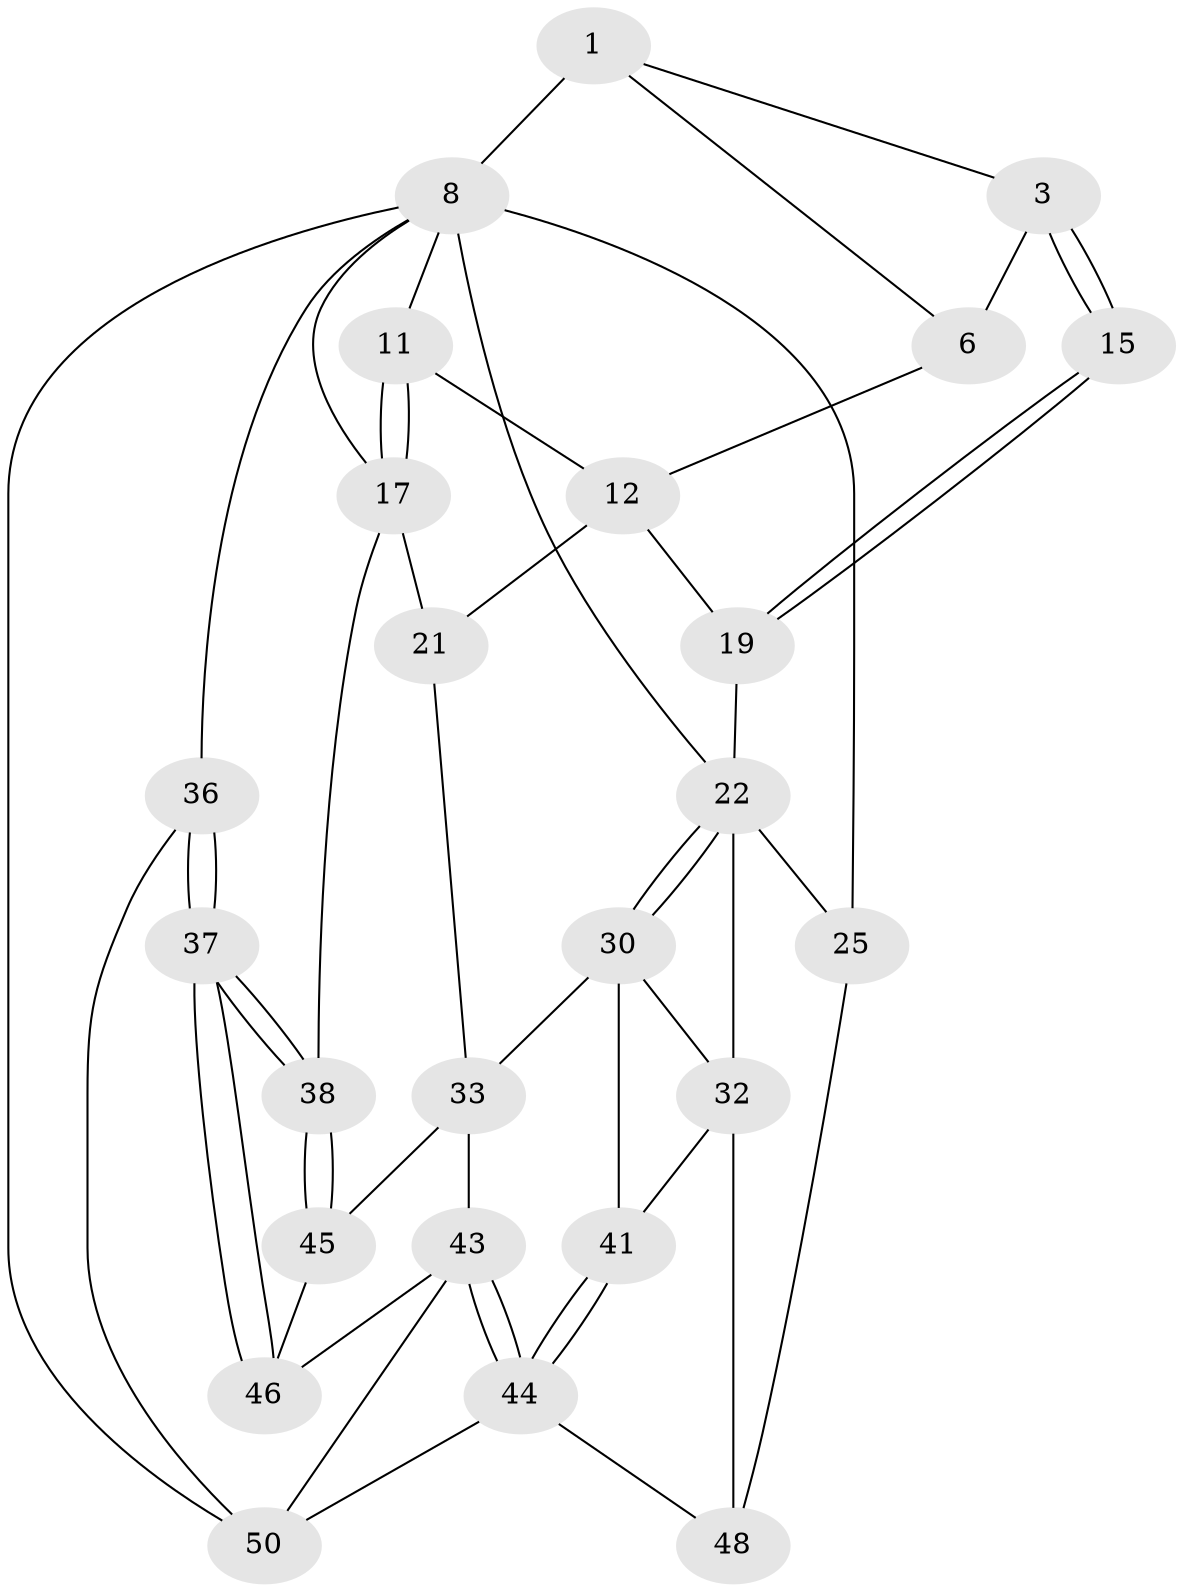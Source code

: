 // original degree distribution, {3: 0.0392156862745098, 5: 0.39215686274509803, 4: 0.3137254901960784, 6: 0.2549019607843137}
// Generated by graph-tools (version 1.1) at 2025/17/03/09/25 04:17:10]
// undirected, 25 vertices, 54 edges
graph export_dot {
graph [start="1"]
  node [color=gray90,style=filled];
  1 [pos="+0.583112128785324+0",super="+5+2"];
  3 [pos="+0.4512927819044888+0.1378224644408023",super="+4"];
  6 [pos="+0.6877429692632128+0",super="+13"];
  8 [pos="+0.7016550856643488+0",super="+10+16+9"];
  11 [pos="+0.8656152819631607+0.2210131685206762"];
  12 [pos="+0.8316369627682604+0.22896836931433054",super="+18"];
  15 [pos="+0.5459109591601558+0.3357784130300899"];
  17 [pos="+1+0.40455791840330824",super="+20"];
  19 [pos="+0.5374636405955114+0.4017056224686574"];
  21 [pos="+0.6479793814888732+0.5005808002317257"];
  22 [pos="+0.3849956945865703+0.39179931034537446",super="+23"];
  25 [pos="+0+0.6154741461302125",super="+26"];
  30 [pos="+0.30124859855522756+0.5995843630238833",super="+35+31"];
  32 [pos="+0.2339348572750673+0.6342316895488198",super="+39"];
  33 [pos="+0.6363013951790446+0.5558325207553874",super="+34"];
  36 [pos="+1+1"];
  37 [pos="+1+0.9918827498233894"];
  38 [pos="+1+0.8617130379400632"];
  41 [pos="+0.31536804995560086+0.7389426474234905"];
  43 [pos="+0.5161276354078388+0.8874259337697338",super="+47"];
  44 [pos="+0.47571733477682887+0.8732180296611889",super="+49"];
  45 [pos="+0.7987391629875645+0.7639620992154948"];
  46 [pos="+0.7516273682292802+0.888671238317546"];
  48 [pos="+0.14301751102761198+0.8292204496639156"];
  50 [pos="+0.39190083184765634+1",super="+51"];
  1 -- 8 [weight=2];
  1 -- 6;
  1 -- 3;
  3 -- 15 [weight=2];
  3 -- 15;
  3 -- 6 [weight=2];
  6 -- 12;
  8 -- 11;
  8 -- 17;
  8 -- 36 [weight=2];
  8 -- 50;
  8 -- 25 [weight=2];
  8 -- 22;
  11 -- 12;
  11 -- 17;
  11 -- 17;
  12 -- 19;
  12 -- 21;
  15 -- 19;
  15 -- 19;
  17 -- 21;
  17 -- 38;
  19 -- 22;
  21 -- 33;
  22 -- 30;
  22 -- 30;
  22 -- 32 [weight=2];
  22 -- 25;
  25 -- 48;
  30 -- 41;
  30 -- 32;
  30 -- 33;
  32 -- 41;
  32 -- 48;
  33 -- 45;
  33 -- 43;
  36 -- 37;
  36 -- 37;
  36 -- 50;
  37 -- 38;
  37 -- 38;
  37 -- 46;
  37 -- 46;
  38 -- 45;
  38 -- 45;
  41 -- 44;
  41 -- 44;
  43 -- 44;
  43 -- 44;
  43 -- 50;
  43 -- 46;
  44 -- 48;
  44 -- 50;
  45 -- 46;
}
